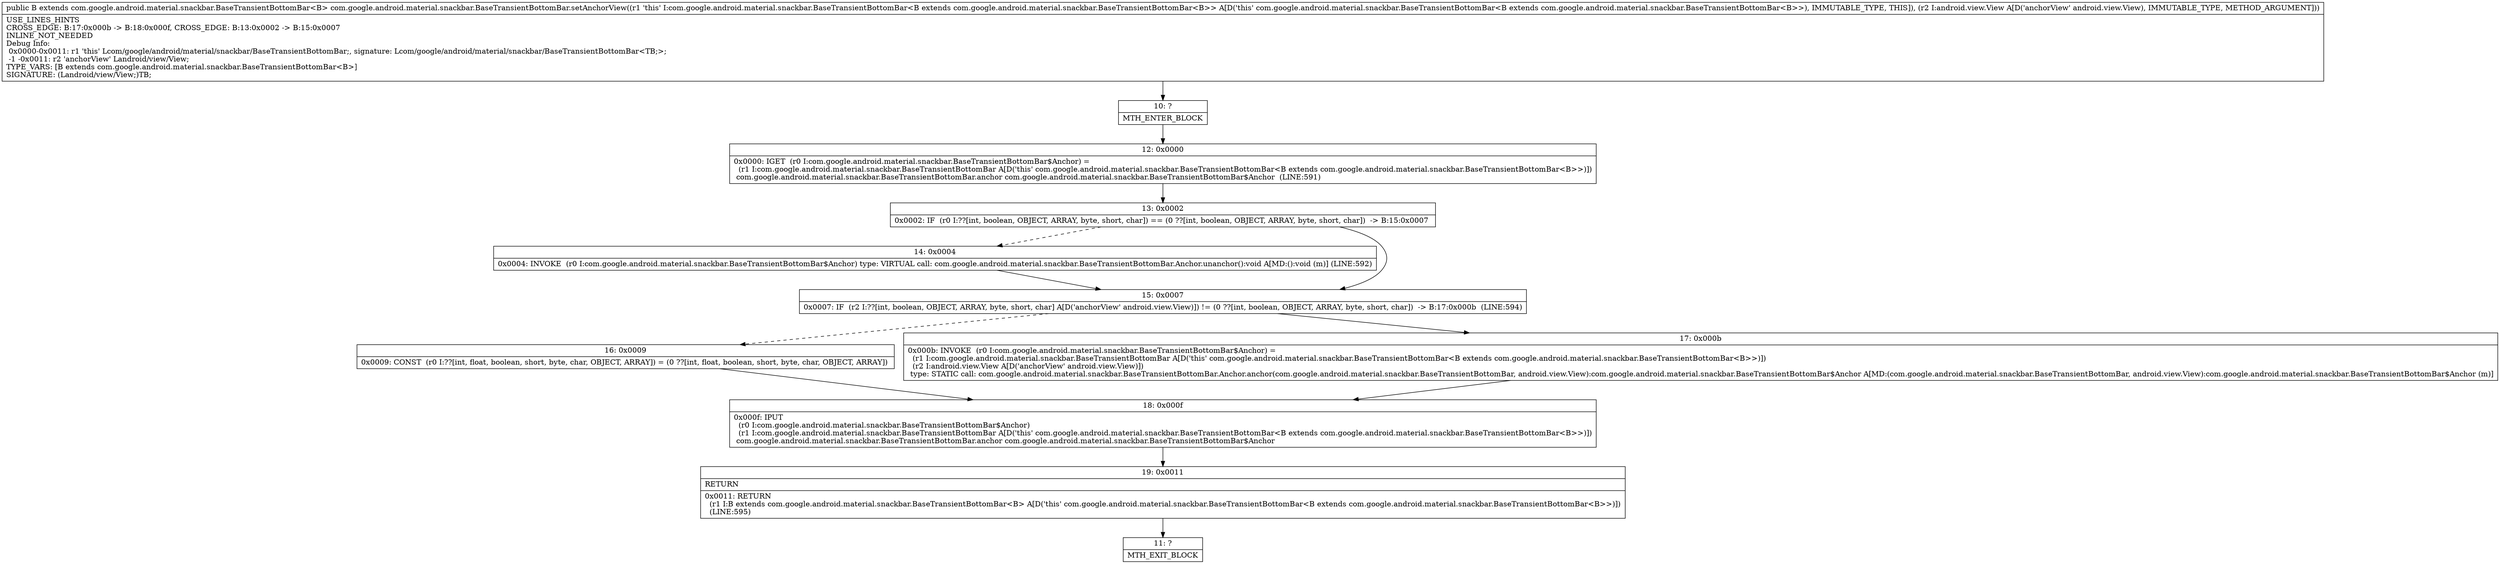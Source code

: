digraph "CFG forcom.google.android.material.snackbar.BaseTransientBottomBar.setAnchorView(Landroid\/view\/View;)Lcom\/google\/android\/material\/snackbar\/BaseTransientBottomBar;" {
Node_10 [shape=record,label="{10\:\ ?|MTH_ENTER_BLOCK\l}"];
Node_12 [shape=record,label="{12\:\ 0x0000|0x0000: IGET  (r0 I:com.google.android.material.snackbar.BaseTransientBottomBar$Anchor) = \l  (r1 I:com.google.android.material.snackbar.BaseTransientBottomBar A[D('this' com.google.android.material.snackbar.BaseTransientBottomBar\<B extends com.google.android.material.snackbar.BaseTransientBottomBar\<B\>\>)])\l com.google.android.material.snackbar.BaseTransientBottomBar.anchor com.google.android.material.snackbar.BaseTransientBottomBar$Anchor  (LINE:591)\l}"];
Node_13 [shape=record,label="{13\:\ 0x0002|0x0002: IF  (r0 I:??[int, boolean, OBJECT, ARRAY, byte, short, char]) == (0 ??[int, boolean, OBJECT, ARRAY, byte, short, char])  \-\> B:15:0x0007 \l}"];
Node_14 [shape=record,label="{14\:\ 0x0004|0x0004: INVOKE  (r0 I:com.google.android.material.snackbar.BaseTransientBottomBar$Anchor) type: VIRTUAL call: com.google.android.material.snackbar.BaseTransientBottomBar.Anchor.unanchor():void A[MD:():void (m)] (LINE:592)\l}"];
Node_15 [shape=record,label="{15\:\ 0x0007|0x0007: IF  (r2 I:??[int, boolean, OBJECT, ARRAY, byte, short, char] A[D('anchorView' android.view.View)]) != (0 ??[int, boolean, OBJECT, ARRAY, byte, short, char])  \-\> B:17:0x000b  (LINE:594)\l}"];
Node_16 [shape=record,label="{16\:\ 0x0009|0x0009: CONST  (r0 I:??[int, float, boolean, short, byte, char, OBJECT, ARRAY]) = (0 ??[int, float, boolean, short, byte, char, OBJECT, ARRAY]) \l}"];
Node_18 [shape=record,label="{18\:\ 0x000f|0x000f: IPUT  \l  (r0 I:com.google.android.material.snackbar.BaseTransientBottomBar$Anchor)\l  (r1 I:com.google.android.material.snackbar.BaseTransientBottomBar A[D('this' com.google.android.material.snackbar.BaseTransientBottomBar\<B extends com.google.android.material.snackbar.BaseTransientBottomBar\<B\>\>)])\l com.google.android.material.snackbar.BaseTransientBottomBar.anchor com.google.android.material.snackbar.BaseTransientBottomBar$Anchor \l}"];
Node_19 [shape=record,label="{19\:\ 0x0011|RETURN\l|0x0011: RETURN  \l  (r1 I:B extends com.google.android.material.snackbar.BaseTransientBottomBar\<B\> A[D('this' com.google.android.material.snackbar.BaseTransientBottomBar\<B extends com.google.android.material.snackbar.BaseTransientBottomBar\<B\>\>)])\l  (LINE:595)\l}"];
Node_11 [shape=record,label="{11\:\ ?|MTH_EXIT_BLOCK\l}"];
Node_17 [shape=record,label="{17\:\ 0x000b|0x000b: INVOKE  (r0 I:com.google.android.material.snackbar.BaseTransientBottomBar$Anchor) = \l  (r1 I:com.google.android.material.snackbar.BaseTransientBottomBar A[D('this' com.google.android.material.snackbar.BaseTransientBottomBar\<B extends com.google.android.material.snackbar.BaseTransientBottomBar\<B\>\>)])\l  (r2 I:android.view.View A[D('anchorView' android.view.View)])\l type: STATIC call: com.google.android.material.snackbar.BaseTransientBottomBar.Anchor.anchor(com.google.android.material.snackbar.BaseTransientBottomBar, android.view.View):com.google.android.material.snackbar.BaseTransientBottomBar$Anchor A[MD:(com.google.android.material.snackbar.BaseTransientBottomBar, android.view.View):com.google.android.material.snackbar.BaseTransientBottomBar$Anchor (m)]\l}"];
MethodNode[shape=record,label="{public B extends com.google.android.material.snackbar.BaseTransientBottomBar\<B\> com.google.android.material.snackbar.BaseTransientBottomBar.setAnchorView((r1 'this' I:com.google.android.material.snackbar.BaseTransientBottomBar\<B extends com.google.android.material.snackbar.BaseTransientBottomBar\<B\>\> A[D('this' com.google.android.material.snackbar.BaseTransientBottomBar\<B extends com.google.android.material.snackbar.BaseTransientBottomBar\<B\>\>), IMMUTABLE_TYPE, THIS]), (r2 I:android.view.View A[D('anchorView' android.view.View), IMMUTABLE_TYPE, METHOD_ARGUMENT]))  | USE_LINES_HINTS\lCROSS_EDGE: B:17:0x000b \-\> B:18:0x000f, CROSS_EDGE: B:13:0x0002 \-\> B:15:0x0007\lINLINE_NOT_NEEDED\lDebug Info:\l  0x0000\-0x0011: r1 'this' Lcom\/google\/android\/material\/snackbar\/BaseTransientBottomBar;, signature: Lcom\/google\/android\/material\/snackbar\/BaseTransientBottomBar\<TB;\>;\l  \-1 \-0x0011: r2 'anchorView' Landroid\/view\/View;\lTYPE_VARS: [B extends com.google.android.material.snackbar.BaseTransientBottomBar\<B\>]\lSIGNATURE: (Landroid\/view\/View;)TB;\l}"];
MethodNode -> Node_10;Node_10 -> Node_12;
Node_12 -> Node_13;
Node_13 -> Node_14[style=dashed];
Node_13 -> Node_15;
Node_14 -> Node_15;
Node_15 -> Node_16[style=dashed];
Node_15 -> Node_17;
Node_16 -> Node_18;
Node_18 -> Node_19;
Node_19 -> Node_11;
Node_17 -> Node_18;
}

